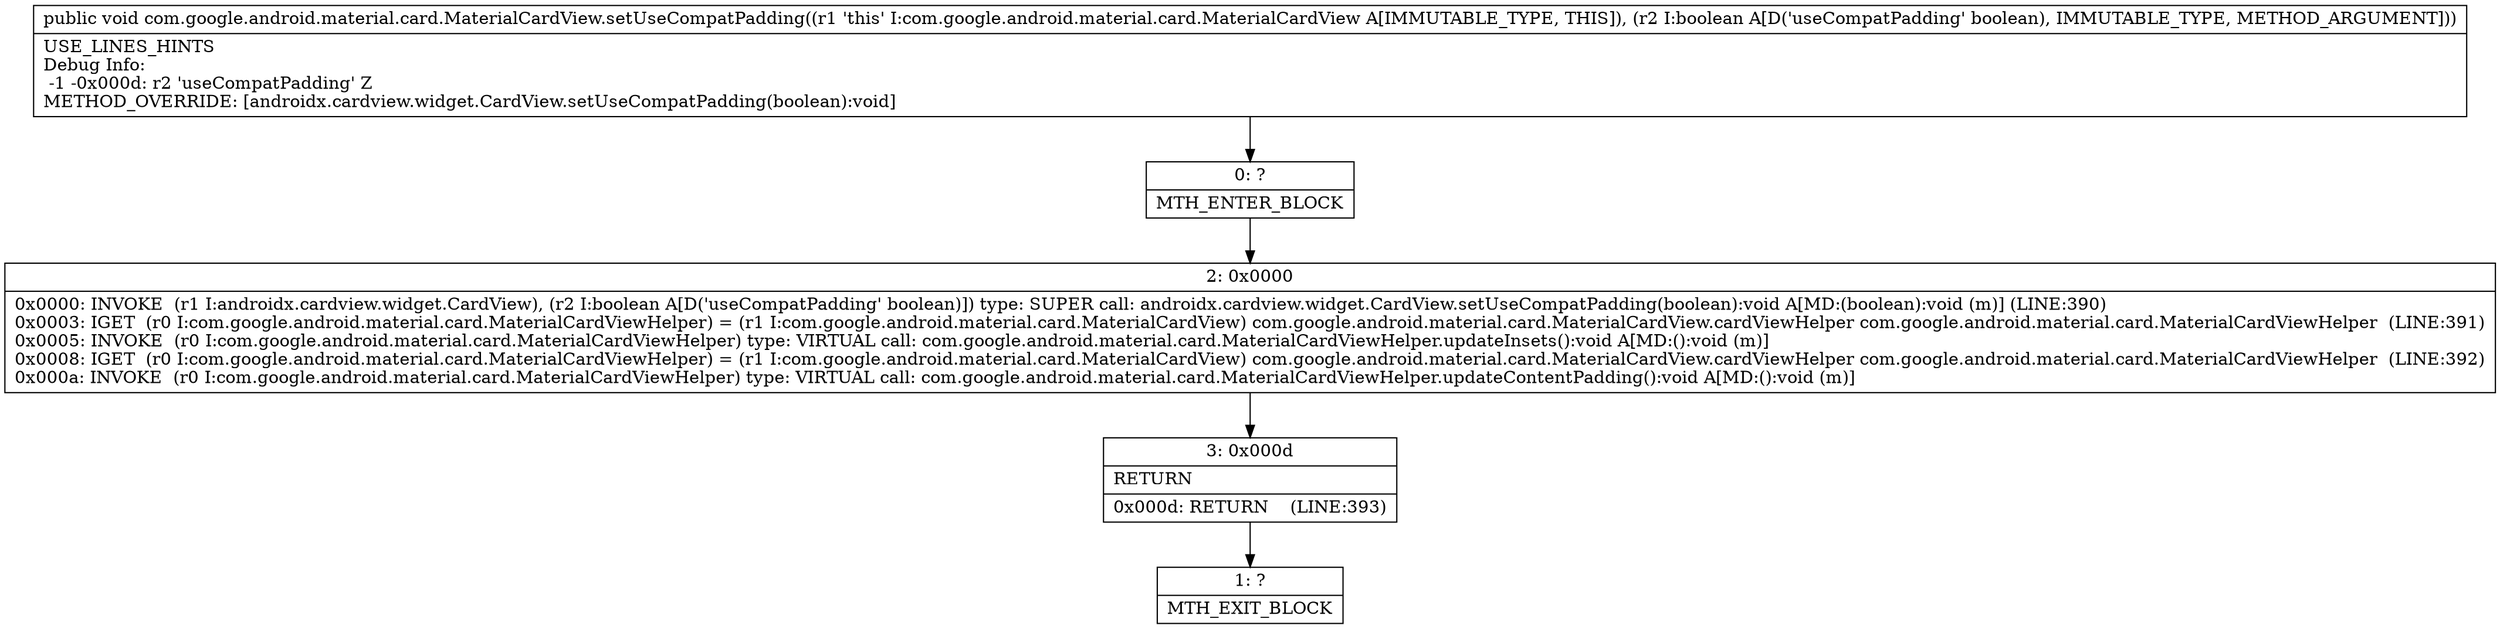 digraph "CFG forcom.google.android.material.card.MaterialCardView.setUseCompatPadding(Z)V" {
Node_0 [shape=record,label="{0\:\ ?|MTH_ENTER_BLOCK\l}"];
Node_2 [shape=record,label="{2\:\ 0x0000|0x0000: INVOKE  (r1 I:androidx.cardview.widget.CardView), (r2 I:boolean A[D('useCompatPadding' boolean)]) type: SUPER call: androidx.cardview.widget.CardView.setUseCompatPadding(boolean):void A[MD:(boolean):void (m)] (LINE:390)\l0x0003: IGET  (r0 I:com.google.android.material.card.MaterialCardViewHelper) = (r1 I:com.google.android.material.card.MaterialCardView) com.google.android.material.card.MaterialCardView.cardViewHelper com.google.android.material.card.MaterialCardViewHelper  (LINE:391)\l0x0005: INVOKE  (r0 I:com.google.android.material.card.MaterialCardViewHelper) type: VIRTUAL call: com.google.android.material.card.MaterialCardViewHelper.updateInsets():void A[MD:():void (m)]\l0x0008: IGET  (r0 I:com.google.android.material.card.MaterialCardViewHelper) = (r1 I:com.google.android.material.card.MaterialCardView) com.google.android.material.card.MaterialCardView.cardViewHelper com.google.android.material.card.MaterialCardViewHelper  (LINE:392)\l0x000a: INVOKE  (r0 I:com.google.android.material.card.MaterialCardViewHelper) type: VIRTUAL call: com.google.android.material.card.MaterialCardViewHelper.updateContentPadding():void A[MD:():void (m)]\l}"];
Node_3 [shape=record,label="{3\:\ 0x000d|RETURN\l|0x000d: RETURN    (LINE:393)\l}"];
Node_1 [shape=record,label="{1\:\ ?|MTH_EXIT_BLOCK\l}"];
MethodNode[shape=record,label="{public void com.google.android.material.card.MaterialCardView.setUseCompatPadding((r1 'this' I:com.google.android.material.card.MaterialCardView A[IMMUTABLE_TYPE, THIS]), (r2 I:boolean A[D('useCompatPadding' boolean), IMMUTABLE_TYPE, METHOD_ARGUMENT]))  | USE_LINES_HINTS\lDebug Info:\l  \-1 \-0x000d: r2 'useCompatPadding' Z\lMETHOD_OVERRIDE: [androidx.cardview.widget.CardView.setUseCompatPadding(boolean):void]\l}"];
MethodNode -> Node_0;Node_0 -> Node_2;
Node_2 -> Node_3;
Node_3 -> Node_1;
}

